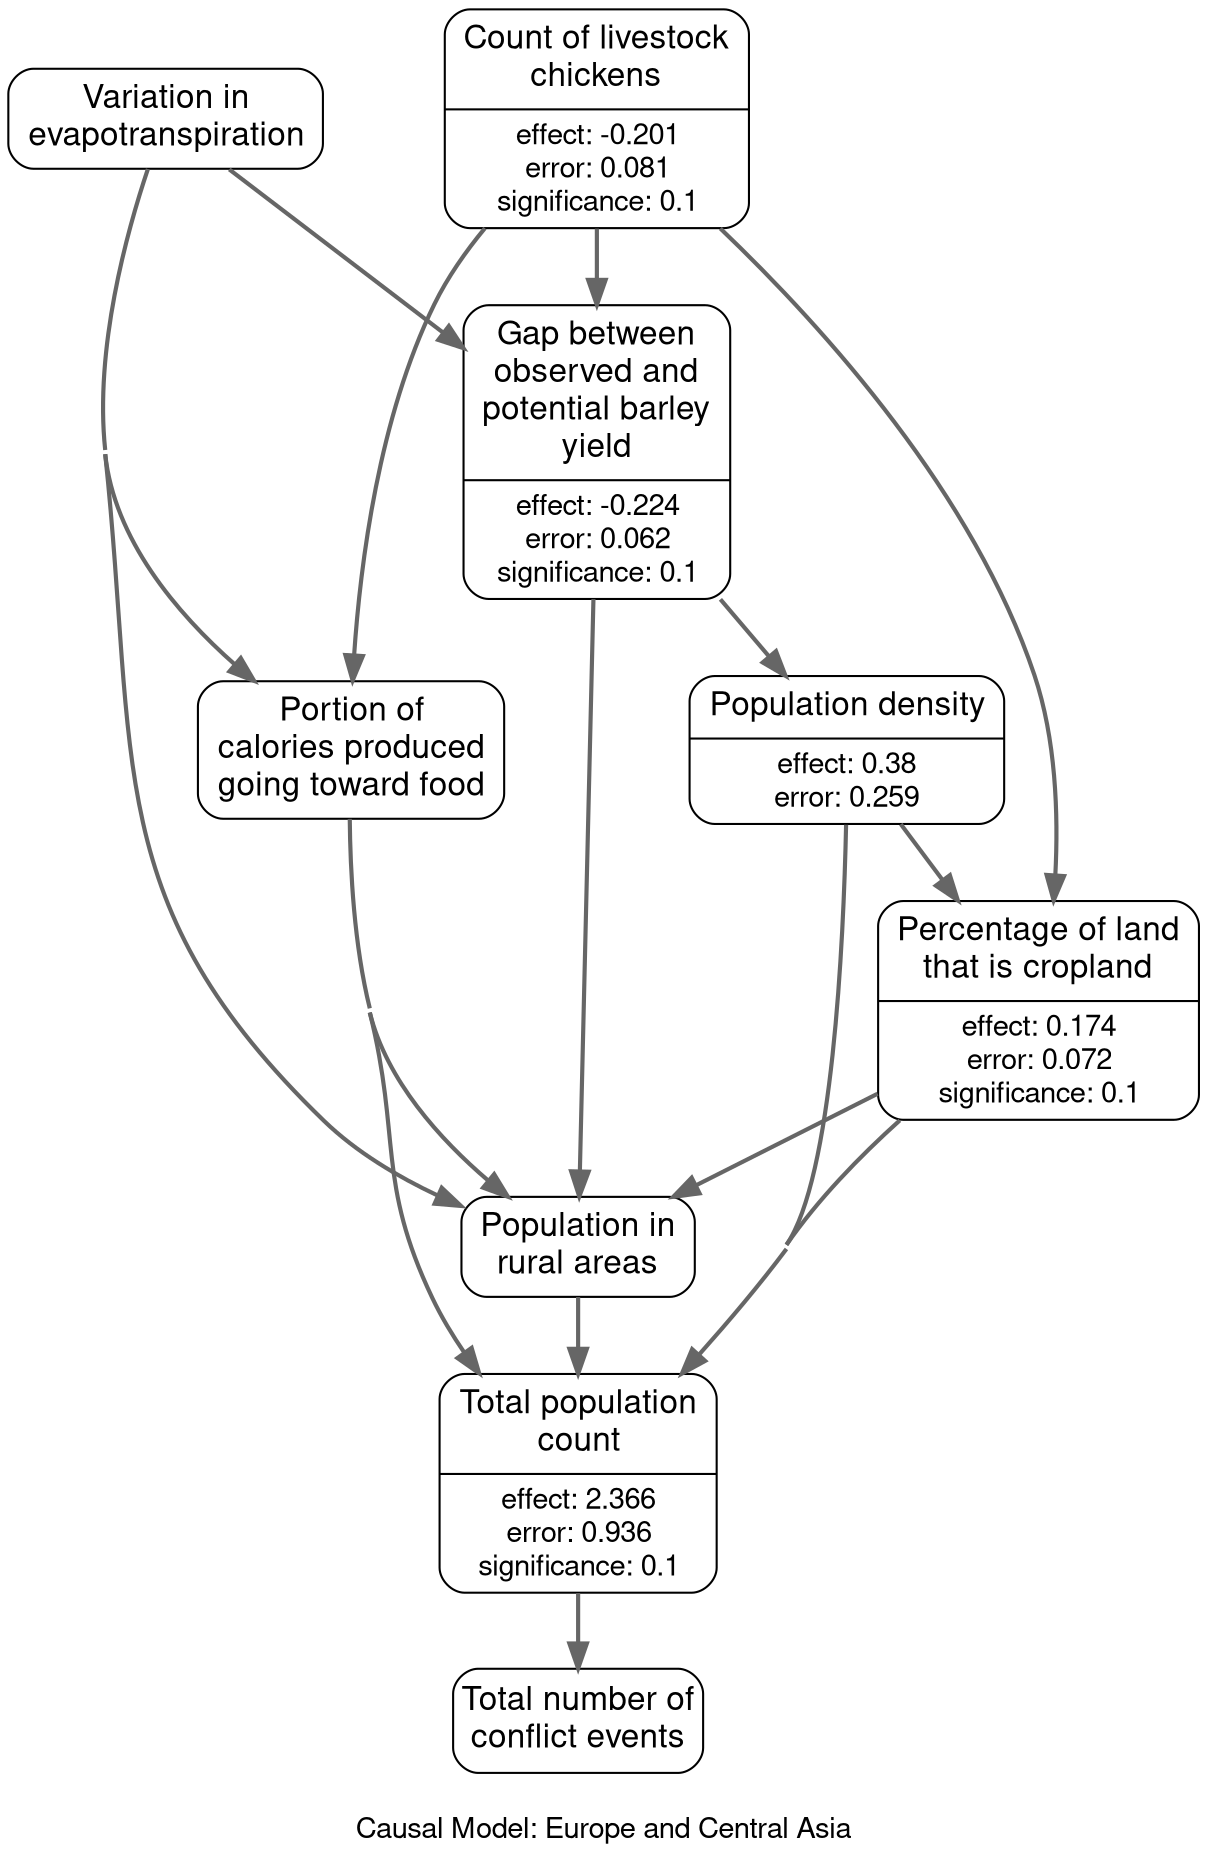 # generated file for region: europe_and_central_asia by CausalModelRegionGenerator
strict digraph causalModel {
fontname="Helvetica, Arial, sans-serif";
label="
Causal Model: Europe and Central Asia";
labelloc = b;
nodesep = 0.4;
concentrate = true;
node[shape = Mrecord, fontname = "Helvetica, Arial, sans-serif", margin = "0.10,0.06", penwidth = 1.0];
edge[arrowsize = 1.2 penwidth = 2 color="#666666"];

# nodes
et_anom_m_STD_m [label = <<table align="center" border="0" cellspacing="1" cellpadding="1">
<tr><td><font point-size="16">Variation in<br/>evapotranspiration<br/></font></td></tr>
</table>
>, class = rankA];
chicken_number_s [label = <{<table align="center" border="0" cellspacing="1" cellpadding="1">
<tr><td><font point-size="16">Count of livestock<br/>chickens<br/></font></td></tr>
</table>
|<table border="0" cellspacing="1" cellpadding="0.5"><tr><td><font point-size="14">effect: -0.201</font></td></tr>
<tr><td><font point-size="14">error: 0.081</font></td></tr>
<tr><td><font point-size="14">significance: 0.1</font></td></tr></table>}>, class = rankA];
yield_gap_barley_s [label = <{<table align="center" border="0" cellspacing="1" cellpadding="1">
<tr><td><font point-size="16">Gap between<br/>observed and<br/>potential barley<br/>yield<br/></font></td></tr>
</table>
|<table border="0" cellspacing="1" cellpadding="0.5"><tr><td><font point-size="14">effect: -0.224</font></td></tr>
<tr><td><font point-size="14">error: 0.062</font></td></tr>
<tr><td><font point-size="14">significance: 0.1</font></td></tr></table>}>, class = rankB];
rurpop_s [label = <<table align="center" border="0" cellspacing="1" cellpadding="1">
<tr><td><font point-size="16">Population in<br/>rural areas<br/></font></td></tr>
</table>
>, class = rankB];
Cropland2000_mean_percent_s [label = <{<table align="center" border="0" cellspacing="1" cellpadding="1">
<tr><td><font point-size="16">Percentage of land<br/>that is cropland<br/></font></td></tr>
</table>
|<table border="0" cellspacing="1" cellpadding="0.5"><tr><td><font point-size="14">effect: 0.174</font></td></tr>
<tr><td><font point-size="14">error: 0.072</font></td></tr>
<tr><td><font point-size="14">significance: 0.1</font></td></tr></table>}>, class = rankB];
loccount_y [label = <{<table align="center" border="0" cellspacing="1" cellpadding="1">
<tr><td><font point-size="16">Total population<br/>count<br/></font></td></tr>
</table>
|<table border="0" cellspacing="1" cellpadding="0.5"><tr><td><font point-size="14">effect: 2.366</font></td></tr>
<tr><td><font point-size="14">error: 0.936</font></td></tr>
<tr><td><font point-size="14">significance: 0.1</font></td></tr></table>}>, class = rankB];
locdensity_y [label = <{<table align="center" border="0" cellspacing="1" cellpadding="1">
<tr><td><font point-size="16">Population density</font></td></tr>
</table>
|<table border="0" cellspacing="1" cellpadding="0.5"><tr><td><font point-size="14">effect: 0.38</font></td></tr>
<tr><td><font point-size="14">error: 0.259</font></td></tr></table>}>, class = rankB];
DeliveredkcalFraction_s [label = <<table align="center" border="0" cellspacing="1" cellpadding="1">
<tr><td><font point-size="16">Portion of<br/>calories produced<br/>going toward food<br/></font></td></tr>
</table>
>, class = rankB];
acl_sum_evnt_m [label = "Total number of
conflict events" class = rankC shape=box style=rounded fontsize="16pt" margin = "0.05,0.10"];

#ranks
{rank=same; et_anom_m_STD_m chicken_number_s; }

# links
et_anom_m_STD_m -> yield_gap_barley_s ;
et_anom_m_STD_m -> rurpop_s ;
et_anom_m_STD_m -> DeliveredkcalFraction_s ;
chicken_number_s -> yield_gap_barley_s ;
chicken_number_s -> Cropland2000_mean_percent_s ;
chicken_number_s -> DeliveredkcalFraction_s ;
yield_gap_barley_s -> rurpop_s ;
yield_gap_barley_s -> locdensity_y ;
rurpop_s -> loccount_y ;
Cropland2000_mean_percent_s -> rurpop_s ;
Cropland2000_mean_percent_s -> loccount_y ;
loccount_y -> acl_sum_evnt_m ;
locdensity_y -> Cropland2000_mean_percent_s ;
locdensity_y -> loccount_y ;
DeliveredkcalFraction_s -> rurpop_s ;
DeliveredkcalFraction_s -> loccount_y ;

}
